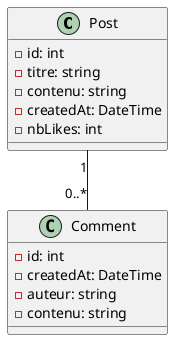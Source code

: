 @startuml Bidirectional Entities

class Post {
    - id: int
    - titre: string
    - contenu: string
    - createdAt: DateTime
    - nbLikes: int
    }

class Comment {
    - id: int
    - createdAt: DateTime
    - auteur: string
    - contenu: string
}

Post "1" -- "0..*" Comment 

@enduml 